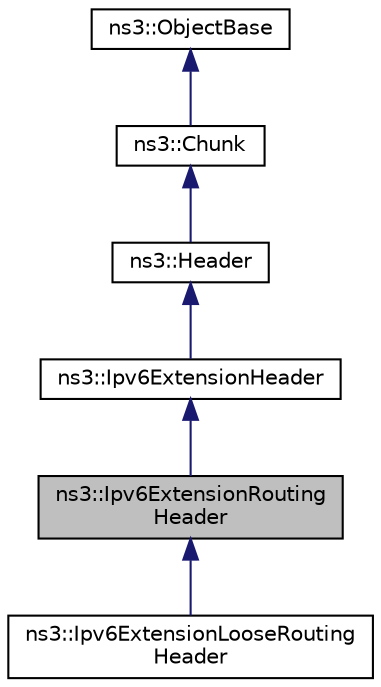 digraph "ns3::Ipv6ExtensionRoutingHeader"
{
 // LATEX_PDF_SIZE
  edge [fontname="Helvetica",fontsize="10",labelfontname="Helvetica",labelfontsize="10"];
  node [fontname="Helvetica",fontsize="10",shape=record];
  Node1 [label="ns3::Ipv6ExtensionRouting\lHeader",height=0.2,width=0.4,color="black", fillcolor="grey75", style="filled", fontcolor="black",tooltip="Header of IPv6 Extension Routing."];
  Node2 -> Node1 [dir="back",color="midnightblue",fontsize="10",style="solid",fontname="Helvetica"];
  Node2 [label="ns3::Ipv6ExtensionHeader",height=0.2,width=0.4,color="black", fillcolor="white", style="filled",URL="$classns3_1_1_ipv6_extension_header.html",tooltip="Header for IPv6 Extension."];
  Node3 -> Node2 [dir="back",color="midnightblue",fontsize="10",style="solid",fontname="Helvetica"];
  Node3 [label="ns3::Header",height=0.2,width=0.4,color="black", fillcolor="white", style="filled",URL="$classns3_1_1_header.html",tooltip="Protocol header serialization and deserialization."];
  Node4 -> Node3 [dir="back",color="midnightblue",fontsize="10",style="solid",fontname="Helvetica"];
  Node4 [label="ns3::Chunk",height=0.2,width=0.4,color="black", fillcolor="white", style="filled",URL="$classns3_1_1_chunk.html",tooltip="abstract base class for ns3::Header and ns3::Trailer"];
  Node5 -> Node4 [dir="back",color="midnightblue",fontsize="10",style="solid",fontname="Helvetica"];
  Node5 [label="ns3::ObjectBase",height=0.2,width=0.4,color="black", fillcolor="white", style="filled",URL="$classns3_1_1_object_base.html",tooltip="Anchor the ns-3 type and attribute system."];
  Node1 -> Node6 [dir="back",color="midnightblue",fontsize="10",style="solid",fontname="Helvetica"];
  Node6 [label="ns3::Ipv6ExtensionLooseRouting\lHeader",height=0.2,width=0.4,color="black", fillcolor="white", style="filled",URL="$classns3_1_1_ipv6_extension_loose_routing_header.html",tooltip="Header of IPv6 Extension Routing : Type 0 (Loose Routing)"];
}
